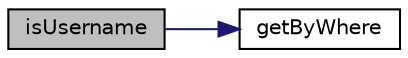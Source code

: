 digraph "isUsername"
{
  edge [fontname="Helvetica",fontsize="10",labelfontname="Helvetica",labelfontsize="10"];
  node [fontname="Helvetica",fontsize="10",shape=record];
  rankdir="LR";
  Node21 [label="isUsername",height=0.2,width=0.4,color="black", fillcolor="grey75", style="filled", fontcolor="black"];
  Node21 -> Node22 [color="midnightblue",fontsize="10",style="solid"];
  Node22 [label="getByWhere",height=0.2,width=0.4,color="black", fillcolor="white", style="filled",URL="$class_zest_1_1_auth_1_1_user.html#ae74834371fb77ad40ef0845883352d19"];
}
